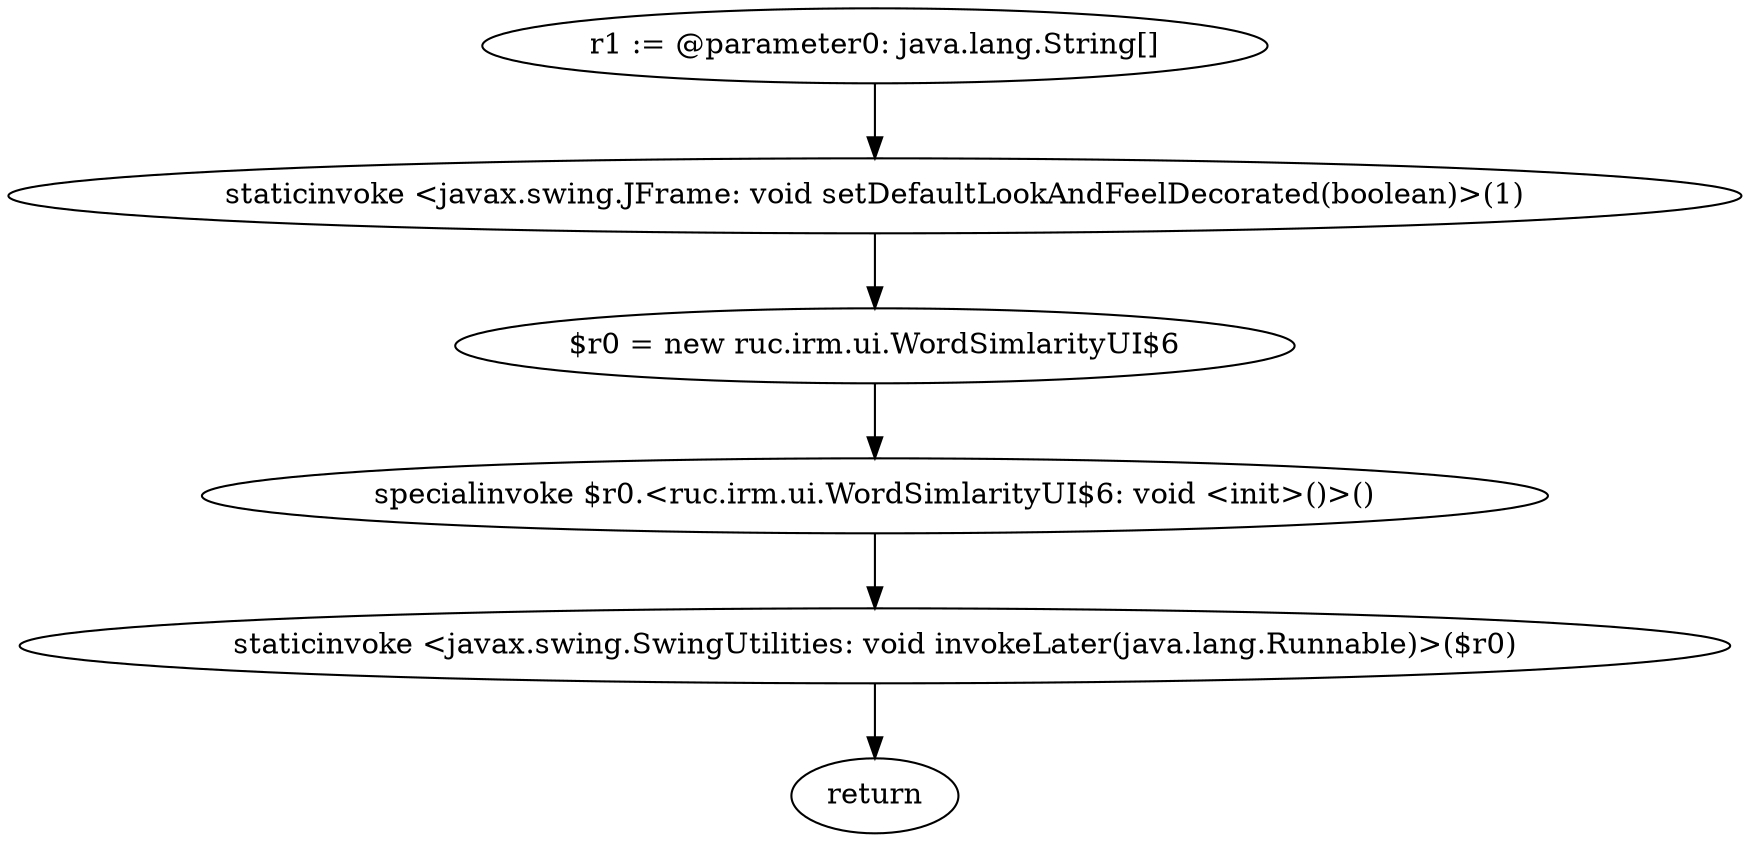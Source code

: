 digraph "unitGraph" {
    "r1 := @parameter0: java.lang.String[]"
    "staticinvoke <javax.swing.JFrame: void setDefaultLookAndFeelDecorated(boolean)>(1)"
    "$r0 = new ruc.irm.ui.WordSimlarityUI$6"
    "specialinvoke $r0.<ruc.irm.ui.WordSimlarityUI$6: void <init>()>()"
    "staticinvoke <javax.swing.SwingUtilities: void invokeLater(java.lang.Runnable)>($r0)"
    "return"
    "r1 := @parameter0: java.lang.String[]"->"staticinvoke <javax.swing.JFrame: void setDefaultLookAndFeelDecorated(boolean)>(1)";
    "staticinvoke <javax.swing.JFrame: void setDefaultLookAndFeelDecorated(boolean)>(1)"->"$r0 = new ruc.irm.ui.WordSimlarityUI$6";
    "$r0 = new ruc.irm.ui.WordSimlarityUI$6"->"specialinvoke $r0.<ruc.irm.ui.WordSimlarityUI$6: void <init>()>()";
    "specialinvoke $r0.<ruc.irm.ui.WordSimlarityUI$6: void <init>()>()"->"staticinvoke <javax.swing.SwingUtilities: void invokeLater(java.lang.Runnable)>($r0)";
    "staticinvoke <javax.swing.SwingUtilities: void invokeLater(java.lang.Runnable)>($r0)"->"return";
}

